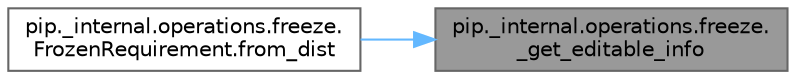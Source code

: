 digraph "pip._internal.operations.freeze._get_editable_info"
{
 // LATEX_PDF_SIZE
  bgcolor="transparent";
  edge [fontname=Helvetica,fontsize=10,labelfontname=Helvetica,labelfontsize=10];
  node [fontname=Helvetica,fontsize=10,shape=box,height=0.2,width=0.4];
  rankdir="RL";
  Node1 [id="Node000001",label="pip._internal.operations.freeze.\l_get_editable_info",height=0.2,width=0.4,color="gray40", fillcolor="grey60", style="filled", fontcolor="black",tooltip=" "];
  Node1 -> Node2 [id="edge1_Node000001_Node000002",dir="back",color="steelblue1",style="solid",tooltip=" "];
  Node2 [id="Node000002",label="pip._internal.operations.freeze.\lFrozenRequirement.from_dist",height=0.2,width=0.4,color="grey40", fillcolor="white", style="filled",URL="$classpip_1_1__internal_1_1operations_1_1freeze_1_1_frozen_requirement.html#af678ee652f493a400a656a468506fe63",tooltip=" "];
}
